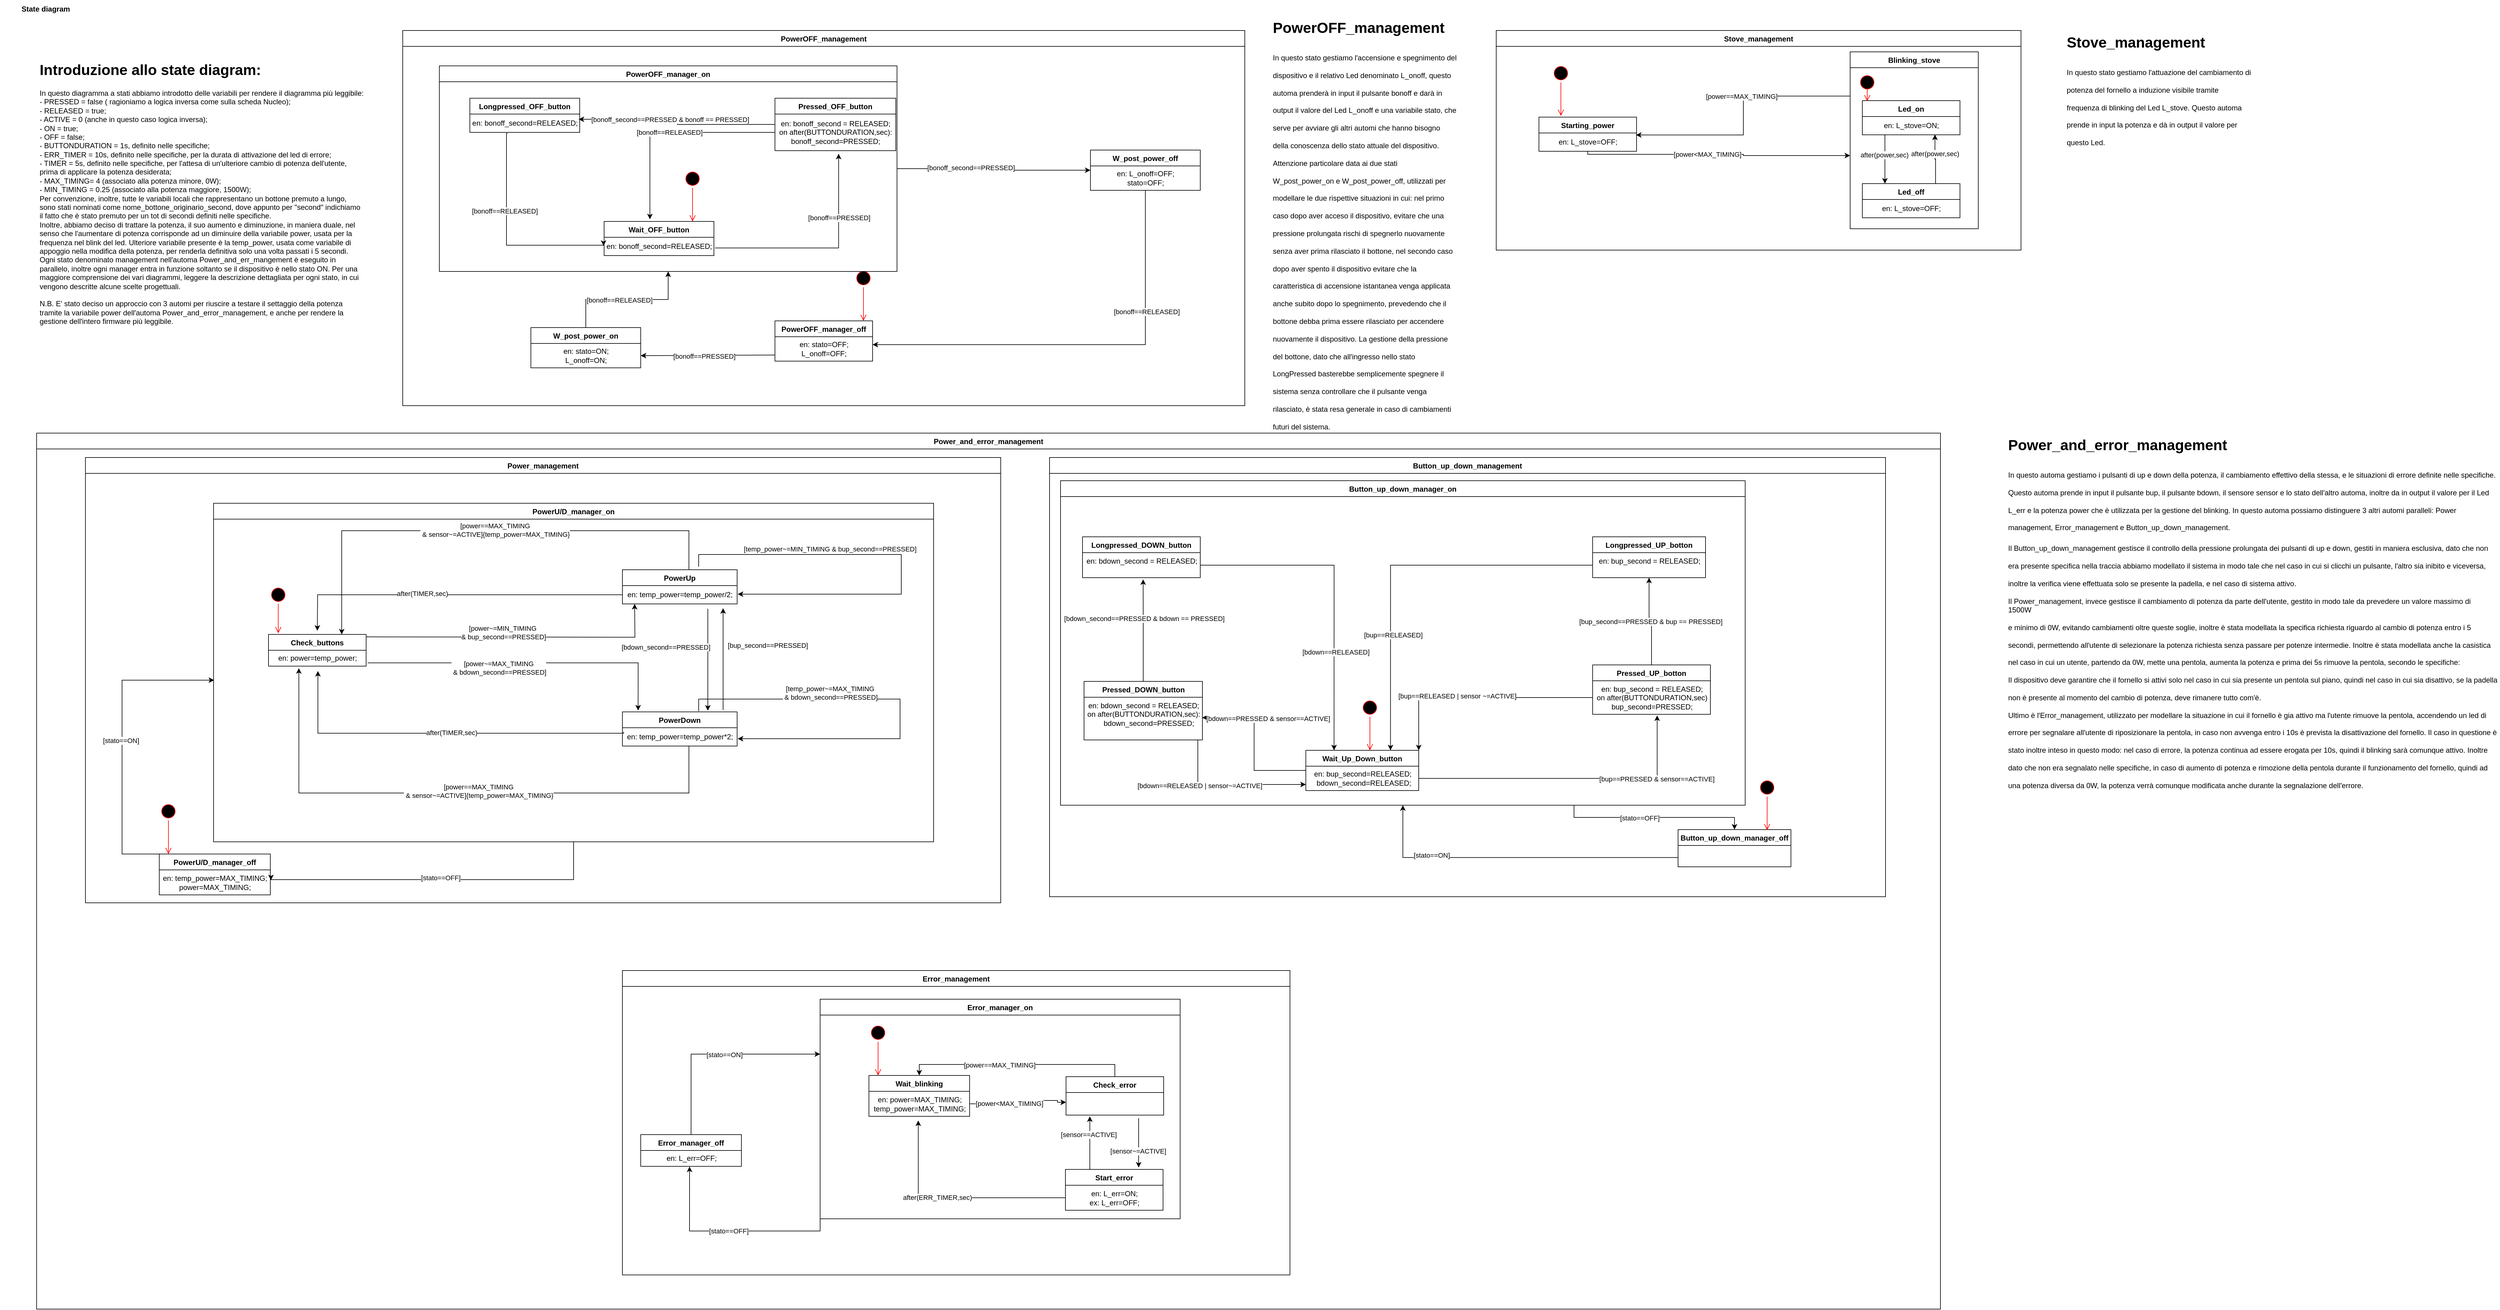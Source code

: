 <mxfile version="21.3.3" type="device">
  <diagram name="Page-1" id="W1oX9fg0dHMX8arU-6XG">
    <mxGraphModel dx="1500" dy="773" grid="0" gridSize="10" guides="1" tooltips="1" connect="1" arrows="1" fold="1" page="0" pageScale="1" pageWidth="1100" pageHeight="1700" math="0" shadow="0">
      <root>
        <mxCell id="0" />
        <mxCell id="1" parent="0" />
        <mxCell id="Agg5cn05_EVX-Ss80rTk-2" value="State diagram" style="text;html=1;strokeColor=none;fillColor=none;align=center;verticalAlign=middle;whiteSpace=wrap;rounded=0;fontStyle=1" parent="1" vertex="1">
          <mxGeometry width="150" height="30" as="geometry" />
        </mxCell>
        <mxCell id="Agg5cn05_EVX-Ss80rTk-71" value="Starting_power" style="swimlane;fontStyle=1;align=center;verticalAlign=top;childLayout=stackLayout;horizontal=1;startSize=26;horizontalStack=0;resizeParent=1;resizeParentMax=0;resizeLast=0;collapsible=1;marginBottom=0;whiteSpace=wrap;html=1;" parent="1" vertex="1">
          <mxGeometry x="2522" y="192" width="160" height="56" as="geometry" />
        </mxCell>
        <mxCell id="Agg5cn05_EVX-Ss80rTk-72" value="en:&amp;nbsp;L_stove=OFF;" style="text;html=1;align=center;verticalAlign=middle;resizable=0;points=[];autosize=1;strokeColor=none;fillColor=none;" parent="Agg5cn05_EVX-Ss80rTk-71" vertex="1">
          <mxGeometry y="26" width="160" height="30" as="geometry" />
        </mxCell>
        <mxCell id="Agg5cn05_EVX-Ss80rTk-73" value="Led_on" style="swimlane;fontStyle=1;align=center;verticalAlign=top;childLayout=stackLayout;horizontal=1;startSize=26;horizontalStack=0;resizeParent=1;resizeParentMax=0;resizeLast=0;collapsible=1;marginBottom=0;whiteSpace=wrap;html=1;" parent="1" vertex="1">
          <mxGeometry x="3052" y="165" width="160" height="56" as="geometry" />
        </mxCell>
        <mxCell id="Agg5cn05_EVX-Ss80rTk-74" value="en: L_stove=ON;" style="text;html=1;align=center;verticalAlign=middle;resizable=0;points=[];autosize=1;strokeColor=none;fillColor=none;" parent="Agg5cn05_EVX-Ss80rTk-73" vertex="1">
          <mxGeometry y="26" width="160" height="30" as="geometry" />
        </mxCell>
        <mxCell id="Agg5cn05_EVX-Ss80rTk-82" style="edgeStyle=orthogonalEdgeStyle;rounded=0;orthogonalLoop=1;jettySize=auto;html=1;exitX=0.75;exitY=0;exitDx=0;exitDy=0;entryX=0.744;entryY=0.984;entryDx=0;entryDy=0;entryPerimeter=0;" parent="1" source="Agg5cn05_EVX-Ss80rTk-75" target="Agg5cn05_EVX-Ss80rTk-74" edge="1">
          <mxGeometry relative="1" as="geometry" />
        </mxCell>
        <mxCell id="Agg5cn05_EVX-Ss80rTk-84" value="after(power,sec)" style="edgeLabel;html=1;align=center;verticalAlign=middle;resizable=0;points=[];" parent="Agg5cn05_EVX-Ss80rTk-82" vertex="1" connectable="0">
          <mxGeometry x="0.222" relative="1" as="geometry">
            <mxPoint as="offset" />
          </mxGeometry>
        </mxCell>
        <mxCell id="Agg5cn05_EVX-Ss80rTk-75" value="Led_off" style="swimlane;fontStyle=1;align=center;verticalAlign=top;childLayout=stackLayout;horizontal=1;startSize=26;horizontalStack=0;resizeParent=1;resizeParentMax=0;resizeLast=0;collapsible=1;marginBottom=0;whiteSpace=wrap;html=1;" parent="1" vertex="1">
          <mxGeometry x="3052" y="301" width="160" height="56" as="geometry" />
        </mxCell>
        <mxCell id="Agg5cn05_EVX-Ss80rTk-76" value="en: L_stove=OFF;" style="text;html=1;align=center;verticalAlign=middle;resizable=0;points=[];autosize=1;strokeColor=none;fillColor=none;" parent="Agg5cn05_EVX-Ss80rTk-75" vertex="1">
          <mxGeometry y="26" width="160" height="30" as="geometry" />
        </mxCell>
        <mxCell id="Agg5cn05_EVX-Ss80rTk-83" style="edgeStyle=orthogonalEdgeStyle;rounded=0;orthogonalLoop=1;jettySize=auto;html=1;entryX=0.5;entryY=0;entryDx=0;entryDy=0;" parent="1" edge="1">
          <mxGeometry relative="1" as="geometry">
            <mxPoint x="3089" y="221" as="sourcePoint" />
            <mxPoint x="3089" y="301" as="targetPoint" />
          </mxGeometry>
        </mxCell>
        <mxCell id="Agg5cn05_EVX-Ss80rTk-87" value="after(power,sec)" style="edgeLabel;html=1;align=center;verticalAlign=middle;resizable=0;points=[];" parent="Agg5cn05_EVX-Ss80rTk-83" vertex="1" connectable="0">
          <mxGeometry x="-0.171" y="-1" relative="1" as="geometry">
            <mxPoint as="offset" />
          </mxGeometry>
        </mxCell>
        <mxCell id="tmIItEhU2nIZuIzM1cLg-89" style="edgeStyle=orthogonalEdgeStyle;rounded=0;orthogonalLoop=1;jettySize=auto;html=1;exitX=0;exitY=0.25;exitDx=0;exitDy=0;entryX=0.994;entryY=0.11;entryDx=0;entryDy=0;entryPerimeter=0;" parent="1" source="Agg5cn05_EVX-Ss80rTk-88" target="Agg5cn05_EVX-Ss80rTk-72" edge="1">
          <mxGeometry relative="1" as="geometry" />
        </mxCell>
        <mxCell id="tmIItEhU2nIZuIzM1cLg-90" value="[power==MAX_TIMING]" style="edgeLabel;html=1;align=center;verticalAlign=middle;resizable=0;points=[];" parent="tmIItEhU2nIZuIzM1cLg-89" vertex="1" connectable="0">
          <mxGeometry x="-0.153" y="-3" relative="1" as="geometry">
            <mxPoint as="offset" />
          </mxGeometry>
        </mxCell>
        <mxCell id="Agg5cn05_EVX-Ss80rTk-88" value="Blinking_stove" style="swimlane;fontStyle=1;align=center;verticalAlign=top;childLayout=stackLayout;horizontal=1;startSize=26;horizontalStack=0;resizeParent=1;resizeParentMax=0;resizeLast=0;collapsible=1;marginBottom=0;whiteSpace=wrap;html=1;" parent="1" vertex="1">
          <mxGeometry x="3032" y="85" width="210" height="290" as="geometry" />
        </mxCell>
        <mxCell id="Agg5cn05_EVX-Ss80rTk-109" value="" style="ellipse;html=1;shape=startState;fillColor=#000000;strokeColor=#ff0000;" parent="1" vertex="1">
          <mxGeometry x="3045" y="120" width="30" height="30" as="geometry" />
        </mxCell>
        <mxCell id="Agg5cn05_EVX-Ss80rTk-110" value="" style="edgeStyle=orthogonalEdgeStyle;html=1;verticalAlign=bottom;endArrow=open;endSize=8;strokeColor=#ff0000;rounded=0;" parent="1" edge="1">
          <mxGeometry relative="1" as="geometry">
            <mxPoint x="3060" y="166" as="targetPoint" />
            <mxPoint x="3060" y="145" as="sourcePoint" />
          </mxGeometry>
        </mxCell>
        <mxCell id="Agg5cn05_EVX-Ss80rTk-113" value="" style="ellipse;html=1;shape=startState;fillColor=#000000;strokeColor=#ff0000;" parent="1" vertex="1">
          <mxGeometry x="2543" y="105" width="30" height="30" as="geometry" />
        </mxCell>
        <mxCell id="Agg5cn05_EVX-Ss80rTk-114" value="" style="edgeStyle=orthogonalEdgeStyle;html=1;verticalAlign=bottom;endArrow=open;endSize=8;strokeColor=#ff0000;rounded=0;" parent="1" source="Agg5cn05_EVX-Ss80rTk-113" edge="1">
          <mxGeometry relative="1" as="geometry">
            <mxPoint x="2558" y="190" as="targetPoint" />
          </mxGeometry>
        </mxCell>
        <mxCell id="Agg5cn05_EVX-Ss80rTk-121" value="Stove_management" style="swimlane;fontStyle=1;align=center;verticalAlign=top;childLayout=stackLayout;horizontal=1;startSize=26;horizontalStack=0;resizeParent=1;resizeParentMax=0;resizeLast=0;collapsible=1;marginBottom=0;whiteSpace=wrap;html=1;" parent="1" vertex="1">
          <mxGeometry x="2452" y="50" width="860" height="360" as="geometry" />
        </mxCell>
        <mxCell id="Agg5cn05_EVX-Ss80rTk-157" style="edgeStyle=orthogonalEdgeStyle;rounded=0;orthogonalLoop=1;jettySize=auto;html=1;exitX=0.5;exitY=0;exitDx=0;exitDy=0;entryX=0.5;entryY=1;entryDx=0;entryDy=0;" parent="1" source="Agg5cn05_EVX-Ss80rTk-127" target="Agg5cn05_EVX-Ss80rTk-156" edge="1">
          <mxGeometry relative="1" as="geometry">
            <mxPoint x="970" y="425" as="targetPoint" />
          </mxGeometry>
        </mxCell>
        <mxCell id="Agg5cn05_EVX-Ss80rTk-160" value="[bonoff==RELEASED]" style="edgeLabel;html=1;align=center;verticalAlign=middle;resizable=0;points=[];" parent="Agg5cn05_EVX-Ss80rTk-157" vertex="1" connectable="0">
          <mxGeometry x="-0.112" y="-1" relative="1" as="geometry">
            <mxPoint as="offset" />
          </mxGeometry>
        </mxCell>
        <mxCell id="Agg5cn05_EVX-Ss80rTk-127" value="W_post_power_on" style="swimlane;fontStyle=1;align=center;verticalAlign=top;childLayout=stackLayout;horizontal=1;startSize=26;horizontalStack=0;resizeParent=1;resizeParentMax=0;resizeLast=0;collapsible=1;marginBottom=0;whiteSpace=wrap;html=1;" parent="1" vertex="1">
          <mxGeometry x="870" y="537" width="180" height="66" as="geometry" />
        </mxCell>
        <mxCell id="Agg5cn05_EVX-Ss80rTk-128" value="en: stato=ON;&lt;br&gt;L_onoff=ON;" style="text;html=1;align=center;verticalAlign=middle;resizable=0;points=[];autosize=1;strokeColor=none;fillColor=none;" parent="Agg5cn05_EVX-Ss80rTk-127" vertex="1">
          <mxGeometry y="26" width="180" height="40" as="geometry" />
        </mxCell>
        <mxCell id="Agg5cn05_EVX-Ss80rTk-149" style="edgeStyle=orthogonalEdgeStyle;rounded=0;orthogonalLoop=1;jettySize=auto;html=1;entryX=0.99;entryY=0.284;entryDx=0;entryDy=0;entryPerimeter=0;" parent="1" source="Agg5cn05_EVX-Ss80rTk-131" target="Agg5cn05_EVX-Ss80rTk-134" edge="1">
          <mxGeometry relative="1" as="geometry" />
        </mxCell>
        <mxCell id="Agg5cn05_EVX-Ss80rTk-152" value="[bonoff_second==PRESSED &amp;amp; bonoff == PRESSED]" style="edgeLabel;html=1;align=center;verticalAlign=middle;resizable=0;points=[];" parent="Agg5cn05_EVX-Ss80rTk-149" vertex="1" connectable="0">
          <mxGeometry x="0.607" relative="1" as="geometry">
            <mxPoint x="85" as="offset" />
          </mxGeometry>
        </mxCell>
        <mxCell id="Agg5cn05_EVX-Ss80rTk-131" value="Pressed_OFF_button" style="swimlane;fontStyle=1;align=center;verticalAlign=top;childLayout=stackLayout;horizontal=1;startSize=26;horizontalStack=0;resizeParent=1;resizeParentMax=0;resizeLast=0;collapsible=1;marginBottom=0;whiteSpace=wrap;html=1;" parent="1" vertex="1">
          <mxGeometry x="1270" y="161" width="198" height="86" as="geometry" />
        </mxCell>
        <mxCell id="Agg5cn05_EVX-Ss80rTk-132" value="en: bonoff_second = RELEASED;&lt;br&gt;on after(BUTTONDURATION,sec):&lt;br&gt;bonoff_second=PRESSED;" style="text;html=1;align=center;verticalAlign=middle;resizable=0;points=[];autosize=1;strokeColor=none;fillColor=none;" parent="Agg5cn05_EVX-Ss80rTk-131" vertex="1">
          <mxGeometry y="26" width="198" height="60" as="geometry" />
        </mxCell>
        <mxCell id="Agg5cn05_EVX-Ss80rTk-133" value="Longpressed_OFF_button" style="swimlane;fontStyle=1;align=center;verticalAlign=top;childLayout=stackLayout;horizontal=1;startSize=26;horizontalStack=0;resizeParent=1;resizeParentMax=0;resizeLast=0;collapsible=1;marginBottom=0;whiteSpace=wrap;html=1;" parent="1" vertex="1">
          <mxGeometry x="770" y="161" width="180" height="56" as="geometry" />
        </mxCell>
        <mxCell id="Agg5cn05_EVX-Ss80rTk-134" value="en: bonoff_second=RELEASED;" style="text;html=1;align=center;verticalAlign=middle;resizable=0;points=[];autosize=1;strokeColor=none;fillColor=none;" parent="Agg5cn05_EVX-Ss80rTk-133" vertex="1">
          <mxGeometry y="26" width="180" height="30" as="geometry" />
        </mxCell>
        <mxCell id="Agg5cn05_EVX-Ss80rTk-140" value="PowerOFF_manager_off" style="swimlane;fontStyle=1;align=center;verticalAlign=top;childLayout=stackLayout;horizontal=1;startSize=26;horizontalStack=0;resizeParent=1;resizeParentMax=0;resizeLast=0;collapsible=1;marginBottom=0;whiteSpace=wrap;html=1;" parent="1" vertex="1">
          <mxGeometry x="1270" y="526" width="160" height="66" as="geometry" />
        </mxCell>
        <mxCell id="tmIItEhU2nIZuIzM1cLg-48" value="en: stato=OFF;&lt;br&gt;L_onoff=OFF;" style="text;html=1;align=center;verticalAlign=middle;resizable=0;points=[];autosize=1;strokeColor=none;fillColor=none;" parent="Agg5cn05_EVX-Ss80rTk-140" vertex="1">
          <mxGeometry y="26" width="160" height="40" as="geometry" />
        </mxCell>
        <mxCell id="Agg5cn05_EVX-Ss80rTk-142" style="edgeStyle=orthogonalEdgeStyle;rounded=0;orthogonalLoop=1;jettySize=auto;html=1;" parent="1" target="Agg5cn05_EVX-Ss80rTk-128" edge="1">
          <mxGeometry relative="1" as="geometry">
            <mxPoint x="1270" y="582" as="sourcePoint" />
          </mxGeometry>
        </mxCell>
        <mxCell id="tmIItEhU2nIZuIzM1cLg-61" value="[bonoff==PRESSED]" style="edgeLabel;html=1;align=center;verticalAlign=middle;resizable=0;points=[];" parent="Agg5cn05_EVX-Ss80rTk-142" vertex="1" connectable="0">
          <mxGeometry x="0.425" y="1" relative="1" as="geometry">
            <mxPoint x="40" as="offset" />
          </mxGeometry>
        </mxCell>
        <mxCell id="Agg5cn05_EVX-Ss80rTk-143" value="" style="ellipse;html=1;shape=startState;fillColor=#000000;strokeColor=#ff0000;" parent="1" vertex="1">
          <mxGeometry x="1400" y="441" width="30" height="30" as="geometry" />
        </mxCell>
        <mxCell id="Agg5cn05_EVX-Ss80rTk-144" value="" style="edgeStyle=orthogonalEdgeStyle;html=1;verticalAlign=bottom;endArrow=open;endSize=8;strokeColor=#ff0000;rounded=0;" parent="1" source="Agg5cn05_EVX-Ss80rTk-143" edge="1">
          <mxGeometry relative="1" as="geometry">
            <mxPoint x="1415" y="526" as="targetPoint" />
          </mxGeometry>
        </mxCell>
        <mxCell id="Agg5cn05_EVX-Ss80rTk-147" style="edgeStyle=orthogonalEdgeStyle;rounded=0;orthogonalLoop=1;jettySize=auto;html=1;entryX=0.527;entryY=1.084;entryDx=0;entryDy=0;entryPerimeter=0;exitX=1.011;exitY=0.583;exitDx=0;exitDy=0;exitPerimeter=0;" parent="1" source="tmIItEhU2nIZuIzM1cLg-47" target="Agg5cn05_EVX-Ss80rTk-132" edge="1">
          <mxGeometry relative="1" as="geometry">
            <mxPoint x="1160" y="411" as="sourcePoint" />
          </mxGeometry>
        </mxCell>
        <mxCell id="Agg5cn05_EVX-Ss80rTk-151" value="[bonoff==PRESSED]" style="edgeLabel;html=1;align=center;verticalAlign=middle;resizable=0;points=[];" parent="Agg5cn05_EVX-Ss80rTk-147" vertex="1" connectable="0">
          <mxGeometry x="0.413" relative="1" as="geometry">
            <mxPoint as="offset" />
          </mxGeometry>
        </mxCell>
        <mxCell id="Agg5cn05_EVX-Ss80rTk-148" value="[bonoff==RELEASED]" style="edgeStyle=orthogonalEdgeStyle;rounded=0;orthogonalLoop=1;jettySize=auto;html=1;entryX=0.417;entryY=-0.062;entryDx=0;entryDy=0;entryPerimeter=0;" parent="1" source="Agg5cn05_EVX-Ss80rTk-132" target="tmIItEhU2nIZuIzM1cLg-46" edge="1">
          <mxGeometry relative="1" as="geometry">
            <mxPoint x="1070.72" y="357.236" as="targetPoint" />
          </mxGeometry>
        </mxCell>
        <mxCell id="Agg5cn05_EVX-Ss80rTk-150" style="edgeStyle=orthogonalEdgeStyle;rounded=0;orthogonalLoop=1;jettySize=auto;html=1;exitX=0.354;exitY=1.053;exitDx=0;exitDy=0;exitPerimeter=0;entryX=-0.005;entryY=0.467;entryDx=0;entryDy=0;entryPerimeter=0;" parent="1" target="tmIItEhU2nIZuIzM1cLg-47" edge="1">
          <mxGeometry relative="1" as="geometry">
            <mxPoint x="831.72" y="218.59" as="sourcePoint" />
            <mxPoint x="982.96" y="401.5" as="targetPoint" />
            <Array as="points">
              <mxPoint x="830" y="219" />
              <mxPoint x="830" y="402" />
              <mxPoint x="989" y="402" />
            </Array>
          </mxGeometry>
        </mxCell>
        <mxCell id="Agg5cn05_EVX-Ss80rTk-153" value="[bonoff==RELEASED]" style="edgeLabel;html=1;align=center;verticalAlign=middle;resizable=0;points=[];" parent="Agg5cn05_EVX-Ss80rTk-150" vertex="1" connectable="0">
          <mxGeometry x="-0.254" y="-3" relative="1" as="geometry">
            <mxPoint as="offset" />
          </mxGeometry>
        </mxCell>
        <mxCell id="Agg5cn05_EVX-Ss80rTk-154" value="" style="ellipse;html=1;shape=startState;fillColor=#000000;strokeColor=#ff0000;" parent="1" vertex="1">
          <mxGeometry x="1120" y="278" width="30" height="30" as="geometry" />
        </mxCell>
        <mxCell id="Agg5cn05_EVX-Ss80rTk-155" value="" style="edgeStyle=orthogonalEdgeStyle;html=1;verticalAlign=bottom;endArrow=open;endSize=8;strokeColor=#ff0000;rounded=0;" parent="1" source="Agg5cn05_EVX-Ss80rTk-154" edge="1">
          <mxGeometry relative="1" as="geometry">
            <mxPoint x="1135" y="363" as="targetPoint" />
          </mxGeometry>
        </mxCell>
        <mxCell id="tmIItEhU2nIZuIzM1cLg-3" style="edgeStyle=orthogonalEdgeStyle;rounded=0;orthogonalLoop=1;jettySize=auto;html=1;exitX=1;exitY=0.5;exitDx=0;exitDy=0;entryX=0;entryY=0.5;entryDx=0;entryDy=0;" parent="1" source="Agg5cn05_EVX-Ss80rTk-156" target="tmIItEhU2nIZuIzM1cLg-1" edge="1">
          <mxGeometry relative="1" as="geometry" />
        </mxCell>
        <mxCell id="tmIItEhU2nIZuIzM1cLg-6" value="[bonoff_second==PRESSED]" style="edgeLabel;html=1;align=center;verticalAlign=middle;resizable=0;points=[];" parent="tmIItEhU2nIZuIzM1cLg-3" vertex="1" connectable="0">
          <mxGeometry x="-0.393" y="2" relative="1" as="geometry">
            <mxPoint x="24" as="offset" />
          </mxGeometry>
        </mxCell>
        <mxCell id="Agg5cn05_EVX-Ss80rTk-156" value="PowerOFF_manager_on" style="swimlane;fontStyle=1;align=center;verticalAlign=top;childLayout=stackLayout;horizontal=1;startSize=26;horizontalStack=0;resizeParent=1;resizeParentMax=0;resizeLast=0;collapsible=1;marginBottom=0;whiteSpace=wrap;html=1;" parent="1" vertex="1">
          <mxGeometry x="720" y="108" width="750" height="337" as="geometry" />
        </mxCell>
        <mxCell id="Agg5cn05_EVX-Ss80rTk-196" style="edgeStyle=orthogonalEdgeStyle;rounded=0;orthogonalLoop=1;jettySize=auto;html=1;exitX=0.75;exitY=1;exitDx=0;exitDy=0;" parent="1" source="Agg5cn05_EVX-Ss80rTk-162" target="Agg5cn05_EVX-Ss80rTk-163" edge="1">
          <mxGeometry relative="1" as="geometry" />
        </mxCell>
        <mxCell id="Agg5cn05_EVX-Ss80rTk-206" value="[stato==OFF]" style="edgeLabel;html=1;align=center;verticalAlign=middle;resizable=0;points=[];" parent="Agg5cn05_EVX-Ss80rTk-196" vertex="1" connectable="0">
          <mxGeometry x="-0.159" y="-1" relative="1" as="geometry">
            <mxPoint as="offset" />
          </mxGeometry>
        </mxCell>
        <mxCell id="Agg5cn05_EVX-Ss80rTk-162" value="Button_up_down_manager_on" style="swimlane;fontStyle=1;align=center;verticalAlign=top;childLayout=stackLayout;horizontal=1;startSize=26;horizontalStack=0;resizeParent=1;resizeParentMax=0;resizeLast=0;collapsible=1;marginBottom=0;whiteSpace=wrap;html=1;" parent="1" vertex="1">
          <mxGeometry x="1738" y="788" width="1122" height="532" as="geometry" />
        </mxCell>
        <mxCell id="Agg5cn05_EVX-Ss80rTk-198" style="edgeStyle=orthogonalEdgeStyle;rounded=0;orthogonalLoop=1;jettySize=auto;html=1;exitX=0;exitY=0.75;exitDx=0;exitDy=0;entryX=0.5;entryY=1;entryDx=0;entryDy=0;" parent="1" source="Agg5cn05_EVX-Ss80rTk-163" target="Agg5cn05_EVX-Ss80rTk-162" edge="1">
          <mxGeometry relative="1" as="geometry" />
        </mxCell>
        <mxCell id="Agg5cn05_EVX-Ss80rTk-205" value="[stato==ON]" style="edgeLabel;html=1;align=center;verticalAlign=middle;resizable=0;points=[];" parent="Agg5cn05_EVX-Ss80rTk-198" vertex="1" connectable="0">
          <mxGeometry x="0.505" y="-4" relative="1" as="geometry">
            <mxPoint as="offset" />
          </mxGeometry>
        </mxCell>
        <mxCell id="Agg5cn05_EVX-Ss80rTk-163" value="Button_up_down_manager_off" style="swimlane;fontStyle=1;align=center;verticalAlign=top;childLayout=stackLayout;horizontal=1;startSize=26;horizontalStack=0;resizeParent=1;resizeParentMax=0;resizeLast=0;collapsible=1;marginBottom=0;whiteSpace=wrap;html=1;" parent="1" vertex="1">
          <mxGeometry x="2750" y="1360" width="185" height="61" as="geometry" />
        </mxCell>
        <mxCell id="Agg5cn05_EVX-Ss80rTk-182" style="edgeStyle=orthogonalEdgeStyle;rounded=0;orthogonalLoop=1;jettySize=auto;html=1;entryX=0.998;entryY=0.478;entryDx=0;entryDy=0;entryPerimeter=0;" parent="1" source="Agg5cn05_EVX-Ss80rTk-165" target="Agg5cn05_EVX-Ss80rTk-168" edge="1">
          <mxGeometry relative="1" as="geometry" />
        </mxCell>
        <mxCell id="Agg5cn05_EVX-Ss80rTk-188" value="[bdown==PRESSED &amp;amp; sensor==ACTIVE]" style="edgeLabel;html=1;align=center;verticalAlign=middle;resizable=0;points=[];" parent="Agg5cn05_EVX-Ss80rTk-182" vertex="1" connectable="0">
          <mxGeometry x="0.506" y="1" relative="1" as="geometry">
            <mxPoint x="44" as="offset" />
          </mxGeometry>
        </mxCell>
        <mxCell id="Agg5cn05_EVX-Ss80rTk-165" value="Wait_Up_Down_button" style="swimlane;fontStyle=1;align=center;verticalAlign=top;childLayout=stackLayout;horizontal=1;startSize=26;horizontalStack=0;resizeParent=1;resizeParentMax=0;resizeLast=0;collapsible=1;marginBottom=0;whiteSpace=wrap;html=1;" parent="1" vertex="1">
          <mxGeometry x="2140" y="1230" width="185" height="66" as="geometry" />
        </mxCell>
        <mxCell id="Agg5cn05_EVX-Ss80rTk-166" value="&lt;div&gt;en: bup_second=RELEASED;&lt;/div&gt;&lt;div&gt;&amp;nbsp;bdown_second=RELEASED;&lt;/div&gt;" style="text;html=1;align=center;verticalAlign=middle;resizable=0;points=[];autosize=1;strokeColor=none;fillColor=none;" parent="Agg5cn05_EVX-Ss80rTk-165" vertex="1">
          <mxGeometry y="26" width="185" height="40" as="geometry" />
        </mxCell>
        <mxCell id="Agg5cn05_EVX-Ss80rTk-180" style="edgeStyle=orthogonalEdgeStyle;rounded=0;orthogonalLoop=1;jettySize=auto;html=1;exitX=0.5;exitY=0;exitDx=0;exitDy=0;entryX=0.515;entryY=1.067;entryDx=0;entryDy=0;entryPerimeter=0;" parent="1" source="Agg5cn05_EVX-Ss80rTk-167" target="Agg5cn05_EVX-Ss80rTk-172" edge="1">
          <mxGeometry relative="1" as="geometry" />
        </mxCell>
        <mxCell id="Agg5cn05_EVX-Ss80rTk-190" value="[bdown_second==PRESSED &amp;amp; bdown == PRESSED]" style="edgeLabel;html=1;align=center;verticalAlign=middle;resizable=0;points=[];" parent="Agg5cn05_EVX-Ss80rTk-180" vertex="1" connectable="0">
          <mxGeometry x="0.23" y="-1" relative="1" as="geometry">
            <mxPoint as="offset" />
          </mxGeometry>
        </mxCell>
        <mxCell id="Agg5cn05_EVX-Ss80rTk-167" value="Pressed_DOWN_button" style="swimlane;fontStyle=1;align=center;verticalAlign=top;childLayout=stackLayout;horizontal=1;startSize=26;horizontalStack=0;resizeParent=1;resizeParentMax=0;resizeLast=0;collapsible=1;marginBottom=0;whiteSpace=wrap;html=1;" parent="1" vertex="1">
          <mxGeometry x="1776.5" y="1117" width="194" height="96" as="geometry" />
        </mxCell>
        <mxCell id="Agg5cn05_EVX-Ss80rTk-168" value="&lt;div&gt;en: bdown_second = RELEASED;&lt;/div&gt;&lt;div&gt;on after(BUTTONDURATION,sec):&lt;/div&gt;&lt;div&gt;&amp;nbsp; &amp;nbsp; &amp;nbsp;bdown_second=PRESSED;&lt;/div&gt;&lt;div&gt;&lt;br&gt;&lt;/div&gt;" style="text;html=1;align=center;verticalAlign=middle;resizable=0;points=[];autosize=1;strokeColor=none;fillColor=none;" parent="Agg5cn05_EVX-Ss80rTk-167" vertex="1">
          <mxGeometry y="26" width="194" height="70" as="geometry" />
        </mxCell>
        <mxCell id="Agg5cn05_EVX-Ss80rTk-177" value="[bup_second==PRESSED &amp;amp; bup == PRESSED]" style="edgeStyle=orthogonalEdgeStyle;rounded=0;orthogonalLoop=1;jettySize=auto;html=1;exitX=0.5;exitY=0;exitDx=0;exitDy=0;" parent="1" source="Agg5cn05_EVX-Ss80rTk-169" target="Agg5cn05_EVX-Ss80rTk-174" edge="1">
          <mxGeometry relative="1" as="geometry" />
        </mxCell>
        <mxCell id="Agg5cn05_EVX-Ss80rTk-169" value="Pressed_UP_botton" style="swimlane;fontStyle=1;align=center;verticalAlign=top;childLayout=stackLayout;horizontal=1;startSize=26;horizontalStack=0;resizeParent=1;resizeParentMax=0;resizeLast=0;collapsible=1;marginBottom=0;whiteSpace=wrap;html=1;" parent="1" vertex="1">
          <mxGeometry x="2610" y="1090" width="193" height="81" as="geometry" />
        </mxCell>
        <mxCell id="Agg5cn05_EVX-Ss80rTk-170" value="en: bup_second = RELEASED;&lt;br&gt;on after(BUTTONDURATION,sec)&lt;br&gt;bup_second=PRESSED;" style="text;html=1;align=center;verticalAlign=middle;resizable=0;points=[];autosize=1;strokeColor=none;fillColor=none;" parent="Agg5cn05_EVX-Ss80rTk-169" vertex="1">
          <mxGeometry y="26" width="193" height="55" as="geometry" />
        </mxCell>
        <mxCell id="Agg5cn05_EVX-Ss80rTk-171" value="Longpressed_DOWN_button" style="swimlane;fontStyle=1;align=center;verticalAlign=top;childLayout=stackLayout;horizontal=1;startSize=26;horizontalStack=0;resizeParent=1;resizeParentMax=0;resizeLast=0;collapsible=1;marginBottom=0;whiteSpace=wrap;html=1;" parent="1" vertex="1">
          <mxGeometry x="1774" y="880" width="193" height="67" as="geometry" />
        </mxCell>
        <mxCell id="Agg5cn05_EVX-Ss80rTk-172" value="&lt;div&gt;en: bdown_second = RELEASED;&lt;/div&gt;&lt;div&gt;&lt;br&gt;&lt;/div&gt;" style="text;html=1;align=center;verticalAlign=middle;resizable=0;points=[];autosize=1;strokeColor=none;fillColor=none;" parent="Agg5cn05_EVX-Ss80rTk-171" vertex="1">
          <mxGeometry y="26" width="193" height="41" as="geometry" />
        </mxCell>
        <mxCell id="Agg5cn05_EVX-Ss80rTk-173" value="Longpressed_UP_botton" style="swimlane;fontStyle=1;align=center;verticalAlign=top;childLayout=stackLayout;horizontal=1;startSize=26;horizontalStack=0;resizeParent=1;resizeParentMax=0;resizeLast=0;collapsible=1;marginBottom=0;whiteSpace=wrap;html=1;" parent="1" vertex="1">
          <mxGeometry x="2610" y="880" width="185" height="67" as="geometry" />
        </mxCell>
        <mxCell id="Agg5cn05_EVX-Ss80rTk-174" value="&lt;div&gt;en: bup_second = RELEASED;&lt;/div&gt;&lt;div&gt;&lt;br&gt;&lt;/div&gt;" style="text;html=1;align=center;verticalAlign=middle;resizable=0;points=[];autosize=1;strokeColor=none;fillColor=none;" parent="Agg5cn05_EVX-Ss80rTk-173" vertex="1">
          <mxGeometry y="26" width="185" height="41" as="geometry" />
        </mxCell>
        <mxCell id="Agg5cn05_EVX-Ss80rTk-175" style="edgeStyle=orthogonalEdgeStyle;rounded=0;orthogonalLoop=1;jettySize=auto;html=1;entryX=0.548;entryY=1.033;entryDx=0;entryDy=0;entryPerimeter=0;" parent="1" source="Agg5cn05_EVX-Ss80rTk-166" target="Agg5cn05_EVX-Ss80rTk-170" edge="1">
          <mxGeometry relative="1" as="geometry" />
        </mxCell>
        <mxCell id="Agg5cn05_EVX-Ss80rTk-187" value="[bup==PRESSED &amp;amp; sensor==ACTIVE]" style="edgeLabel;html=1;align=center;verticalAlign=middle;resizable=0;points=[];" parent="Agg5cn05_EVX-Ss80rTk-175" vertex="1" connectable="0">
          <mxGeometry x="0.578" y="-1" relative="1" as="geometry">
            <mxPoint as="offset" />
          </mxGeometry>
        </mxCell>
        <mxCell id="Agg5cn05_EVX-Ss80rTk-178" style="edgeStyle=orthogonalEdgeStyle;rounded=0;orthogonalLoop=1;jettySize=auto;html=1;entryX=0.75;entryY=0;entryDx=0;entryDy=0;" parent="1" source="Agg5cn05_EVX-Ss80rTk-174" target="Agg5cn05_EVX-Ss80rTk-165" edge="1">
          <mxGeometry relative="1" as="geometry" />
        </mxCell>
        <mxCell id="Agg5cn05_EVX-Ss80rTk-192" value="[bup==RELEASED]" style="edgeLabel;html=1;align=center;verticalAlign=middle;resizable=0;points=[];" parent="Agg5cn05_EVX-Ss80rTk-178" vertex="1" connectable="0">
          <mxGeometry x="0.403" y="4" relative="1" as="geometry">
            <mxPoint as="offset" />
          </mxGeometry>
        </mxCell>
        <mxCell id="Agg5cn05_EVX-Ss80rTk-179" style="edgeStyle=orthogonalEdgeStyle;rounded=0;orthogonalLoop=1;jettySize=auto;html=1;entryX=0.25;entryY=0;entryDx=0;entryDy=0;" parent="1" source="Agg5cn05_EVX-Ss80rTk-172" target="Agg5cn05_EVX-Ss80rTk-165" edge="1">
          <mxGeometry relative="1" as="geometry" />
        </mxCell>
        <mxCell id="Agg5cn05_EVX-Ss80rTk-193" value="[bdown==RELEASED]" style="edgeLabel;html=1;align=center;verticalAlign=middle;resizable=0;points=[];" parent="Agg5cn05_EVX-Ss80rTk-179" vertex="1" connectable="0">
          <mxGeometry x="0.383" y="2" relative="1" as="geometry">
            <mxPoint as="offset" />
          </mxGeometry>
        </mxCell>
        <mxCell id="Agg5cn05_EVX-Ss80rTk-181" style="edgeStyle=orthogonalEdgeStyle;rounded=0;orthogonalLoop=1;jettySize=auto;html=1;" parent="1" source="Agg5cn05_EVX-Ss80rTk-168" target="Agg5cn05_EVX-Ss80rTk-166" edge="1">
          <mxGeometry relative="1" as="geometry">
            <Array as="points">
              <mxPoint x="1963" y="1286" />
            </Array>
          </mxGeometry>
        </mxCell>
        <mxCell id="Agg5cn05_EVX-Ss80rTk-189" value="[bdown==RELEASED | sensor~=ACTIVE]" style="edgeLabel;html=1;align=center;verticalAlign=middle;resizable=0;points=[];" parent="Agg5cn05_EVX-Ss80rTk-181" vertex="1" connectable="0">
          <mxGeometry x="-0.391" y="-2" relative="1" as="geometry">
            <mxPoint as="offset" />
          </mxGeometry>
        </mxCell>
        <mxCell id="Agg5cn05_EVX-Ss80rTk-185" style="edgeStyle=orthogonalEdgeStyle;rounded=0;orthogonalLoop=1;jettySize=auto;html=1;entryX=1;entryY=0;entryDx=0;entryDy=0;" parent="1" source="Agg5cn05_EVX-Ss80rTk-170" target="Agg5cn05_EVX-Ss80rTk-165" edge="1">
          <mxGeometry relative="1" as="geometry" />
        </mxCell>
        <mxCell id="Agg5cn05_EVX-Ss80rTk-186" value="[bup==RELEASED | sensor ~=ACTIVE]" style="edgeLabel;html=1;align=center;verticalAlign=middle;resizable=0;points=[];" parent="Agg5cn05_EVX-Ss80rTk-185" vertex="1" connectable="0">
          <mxGeometry x="0.199" y="-3" relative="1" as="geometry">
            <mxPoint as="offset" />
          </mxGeometry>
        </mxCell>
        <mxCell id="Agg5cn05_EVX-Ss80rTk-194" value="PowerOFF_management" style="swimlane;fontStyle=1;align=center;verticalAlign=top;childLayout=stackLayout;horizontal=1;startSize=26;horizontalStack=0;resizeParent=1;resizeParentMax=0;resizeLast=0;collapsible=1;marginBottom=0;whiteSpace=wrap;html=1;" parent="1" vertex="1">
          <mxGeometry x="660" y="50" width="1380" height="615" as="geometry" />
        </mxCell>
        <mxCell id="Agg5cn05_EVX-Ss80rTk-195" value="Button_up_down_management" style="swimlane;fontStyle=1;align=center;verticalAlign=top;childLayout=stackLayout;horizontal=1;startSize=26;horizontalStack=0;resizeParent=1;resizeParentMax=0;resizeLast=0;collapsible=1;marginBottom=0;whiteSpace=wrap;html=1;" parent="1" vertex="1">
          <mxGeometry x="1720" y="750" width="1370" height="720" as="geometry" />
        </mxCell>
        <mxCell id="Agg5cn05_EVX-Ss80rTk-201" value="" style="ellipse;html=1;shape=startState;fillColor=#000000;strokeColor=#ff0000;" parent="1" vertex="1">
          <mxGeometry x="2230" y="1145" width="30" height="30" as="geometry" />
        </mxCell>
        <mxCell id="Agg5cn05_EVX-Ss80rTk-202" value="" style="edgeStyle=orthogonalEdgeStyle;html=1;verticalAlign=bottom;endArrow=open;endSize=8;strokeColor=#ff0000;rounded=0;" parent="1" source="Agg5cn05_EVX-Ss80rTk-201" edge="1">
          <mxGeometry relative="1" as="geometry">
            <mxPoint x="2245" y="1230" as="targetPoint" />
          </mxGeometry>
        </mxCell>
        <mxCell id="Agg5cn05_EVX-Ss80rTk-203" value="" style="ellipse;html=1;shape=startState;fillColor=#000000;strokeColor=#ff0000;" parent="1" vertex="1">
          <mxGeometry x="2881" y="1276" width="30" height="30" as="geometry" />
        </mxCell>
        <mxCell id="Agg5cn05_EVX-Ss80rTk-204" value="" style="edgeStyle=orthogonalEdgeStyle;html=1;verticalAlign=bottom;endArrow=open;endSize=8;strokeColor=#ff0000;rounded=0;" parent="1" source="Agg5cn05_EVX-Ss80rTk-203" edge="1">
          <mxGeometry relative="1" as="geometry">
            <mxPoint x="2896" y="1361" as="targetPoint" />
          </mxGeometry>
        </mxCell>
        <mxCell id="Agg5cn05_EVX-Ss80rTk-207" value="&lt;h1&gt;Introduzione allo state diagram:&lt;/h1&gt;&lt;div&gt;In questo diagramma a stati abbiamo introdotto delle variabili per rendere il diagramma più leggibile:&lt;/div&gt;&lt;div&gt;- PRESSED = false ( ragioniamo a logica inversa come sulla scheda Nucleo);&lt;/div&gt;&lt;div&gt;- RELEASED = true;&amp;nbsp;&lt;/div&gt;&lt;div&gt;- ACTIVE = 0 (anche in questo caso logica inversa);&lt;/div&gt;&lt;div&gt;- ON = true;&lt;/div&gt;&lt;div&gt;- OFF = false;&lt;/div&gt;&lt;div&gt;- BUTTONDURATION = 1s, definito nelle specifiche;&lt;/div&gt;&lt;div&gt;- ERR_TIMER = 10s, definito nelle specifiche, per la durata di attivazione del led di errore;&lt;/div&gt;&lt;div&gt;- TIMER = 5s, definito nelle specifiche, per l&#39;attesa di un&#39;ulteriore cambio di potenza dell&#39;utente, prima di applicare la potenza desiderata;&lt;/div&gt;&lt;div&gt;- MAX_TIMING= 4 (associato alla potenza minore, 0W);&lt;/div&gt;&lt;div&gt;- MIN_TIMING = 0.25 (associato alla potenza maggiore, 1500W);&lt;/div&gt;&lt;div&gt;Per convenzione, inoltre, tutte le variabili locali che rappresentano un bottone premuto a lungo, sono stati nominati come nome_bottone_originario_second, dove appunto per &quot;second&quot; indichiamo il fatto che è stato premuto per un tot di secondi definiti nelle specifiche.&amp;nbsp;&lt;/div&gt;&lt;div&gt;Inoltre, abbiamo deciso di trattare la potenza, il suo aumento e diminuzione, in maniera duale, nel senso che l&#39;aumentare di potenza corrisponde ad un diminuire della variabile power, usata per la frequenza nel blink del led.&amp;nbsp;&lt;span style=&quot;background-color: initial;&quot;&gt;Ulteriore variabile presente è la temp_power, usata come variabile di appoggio nella modifica della potenza, per renderla definitiva solo una volta passati i 5 secondi. Ogni stato denominato management nell&#39;automa Power_and_err_mangement è eseguito in parallelo, inoltre ogni manager entra in funzione soltanto se il dispositivo è nello stato ON. Per una maggiore comprensione dei vari diagrammi, leggere la descrizione dettagliata per ogni stato, in cui vengono descritte alcune scelte progettuali.&amp;nbsp;&lt;/span&gt;&lt;/div&gt;&lt;div&gt;&lt;span style=&quot;background-color: initial;&quot;&gt;&lt;br&gt;&lt;/span&gt;&lt;/div&gt;&lt;div&gt;&lt;span style=&quot;background-color: initial;&quot;&gt;N.B. E&#39; stato deciso un approccio con 3 automi per riuscire a testare il settaggio della potenza tramite la variabile power dell&#39;automa Power_and_error_management, e anche per rendere la gestione dell&#39;intero firmware più leggibile.&lt;/span&gt;&lt;/div&gt;&lt;p&gt;&lt;br&gt;&lt;/p&gt;" style="text;html=1;strokeColor=none;fillColor=none;spacing=5;spacingTop=-20;whiteSpace=wrap;overflow=hidden;rounded=0;" parent="1" vertex="1">
          <mxGeometry x="60" y="95.25" width="540" height="444.75" as="geometry" />
        </mxCell>
        <mxCell id="tmIItEhU2nIZuIzM1cLg-1" value="W_post_power_off" style="swimlane;fontStyle=1;align=center;verticalAlign=top;childLayout=stackLayout;horizontal=1;startSize=26;horizontalStack=0;resizeParent=1;resizeParentMax=0;resizeLast=0;collapsible=1;marginBottom=0;whiteSpace=wrap;html=1;" parent="1" vertex="1">
          <mxGeometry x="1787" y="246" width="180" height="66" as="geometry" />
        </mxCell>
        <mxCell id="tmIItEhU2nIZuIzM1cLg-2" value="en: L_onoff=OFF;&lt;br&gt;stato=OFF;" style="text;html=1;align=center;verticalAlign=middle;resizable=0;points=[];autosize=1;strokeColor=none;fillColor=none;" parent="tmIItEhU2nIZuIzM1cLg-1" vertex="1">
          <mxGeometry y="26" width="180" height="40" as="geometry" />
        </mxCell>
        <mxCell id="tmIItEhU2nIZuIzM1cLg-5" style="edgeStyle=orthogonalEdgeStyle;rounded=0;orthogonalLoop=1;jettySize=auto;html=1;" parent="1" source="tmIItEhU2nIZuIzM1cLg-2" edge="1">
          <mxGeometry relative="1" as="geometry">
            <mxPoint x="1430" y="565" as="targetPoint" />
            <Array as="points">
              <mxPoint x="1877" y="565" />
            </Array>
          </mxGeometry>
        </mxCell>
        <mxCell id="tmIItEhU2nIZuIzM1cLg-7" value="[bonoff==RELEASED]" style="edgeLabel;html=1;align=center;verticalAlign=middle;resizable=0;points=[];" parent="tmIItEhU2nIZuIzM1cLg-5" vertex="1" connectable="0">
          <mxGeometry x="-0.433" y="2" relative="1" as="geometry">
            <mxPoint as="offset" />
          </mxGeometry>
        </mxCell>
        <mxCell id="tmIItEhU2nIZuIzM1cLg-8" style="edgeStyle=orthogonalEdgeStyle;rounded=0;orthogonalLoop=1;jettySize=auto;html=1;exitX=0.25;exitY=0;exitDx=0;exitDy=0;" parent="1" source="tmIItEhU2nIZuIzM1cLg-10" edge="1">
          <mxGeometry relative="1" as="geometry">
            <Array as="points">
              <mxPoint x="200" y="1400" />
              <mxPoint x="200" y="1115" />
            </Array>
            <mxPoint x="351" y="1115" as="targetPoint" />
          </mxGeometry>
        </mxCell>
        <mxCell id="tmIItEhU2nIZuIzM1cLg-63" value="[stato==ON]" style="edgeLabel;html=1;align=center;verticalAlign=middle;resizable=0;points=[];" parent="tmIItEhU2nIZuIzM1cLg-8" vertex="1" connectable="0">
          <mxGeometry x="0.08" y="2" relative="1" as="geometry">
            <mxPoint as="offset" />
          </mxGeometry>
        </mxCell>
        <mxCell id="tmIItEhU2nIZuIzM1cLg-10" value="PowerU/D_manager_off" style="swimlane;fontStyle=1;align=center;verticalAlign=top;childLayout=stackLayout;horizontal=1;startSize=26;horizontalStack=0;resizeParent=1;resizeParentMax=0;resizeLast=0;collapsible=1;marginBottom=0;whiteSpace=wrap;html=1;" parent="1" vertex="1">
          <mxGeometry x="261" y="1400" width="182" height="67" as="geometry" />
        </mxCell>
        <mxCell id="tmIItEhU2nIZuIzM1cLg-11" value="en:&amp;nbsp;temp_power=MAX_TIMING;&lt;br&gt;power=MAX_TIMING;" style="text;html=1;align=center;verticalAlign=middle;resizable=0;points=[];autosize=1;strokeColor=none;fillColor=none;" parent="tmIItEhU2nIZuIzM1cLg-10" vertex="1">
          <mxGeometry y="26" width="182" height="41" as="geometry" />
        </mxCell>
        <mxCell id="tmIItEhU2nIZuIzM1cLg-12" style="edgeStyle=orthogonalEdgeStyle;rounded=0;orthogonalLoop=1;jettySize=auto;html=1;exitX=0.01;exitY=0.225;exitDx=0;exitDy=0;exitPerimeter=0;" parent="1" source="tmIItEhU2nIZuIzM1cLg-15" edge="1">
          <mxGeometry relative="1" as="geometry">
            <mxPoint x="1026" y="1200" as="sourcePoint" />
            <mxPoint x="521" y="1100" as="targetPoint" />
            <Array as="points">
              <mxPoint x="521" y="1202" />
            </Array>
          </mxGeometry>
        </mxCell>
        <mxCell id="tmIItEhU2nIZuIzM1cLg-13" value="after(TIMER,sec)" style="edgeLabel;html=1;align=center;verticalAlign=middle;resizable=0;points=[];" parent="tmIItEhU2nIZuIzM1cLg-12" vertex="1" connectable="0">
          <mxGeometry x="-0.062" y="-1" relative="1" as="geometry">
            <mxPoint as="offset" />
          </mxGeometry>
        </mxCell>
        <mxCell id="tmIItEhU2nIZuIzM1cLg-14" value="PowerDown" style="swimlane;fontStyle=1;align=center;verticalAlign=top;childLayout=stackLayout;horizontal=1;startSize=26;horizontalStack=0;resizeParent=1;resizeParentMax=0;resizeLast=0;collapsible=1;marginBottom=0;whiteSpace=wrap;html=1;" parent="1" vertex="1">
          <mxGeometry x="1020" y="1167" width="188" height="56" as="geometry" />
        </mxCell>
        <mxCell id="tmIItEhU2nIZuIzM1cLg-15" value="en: temp_power=temp_power*2;" style="text;html=1;align=center;verticalAlign=middle;resizable=0;points=[];autosize=1;strokeColor=none;fillColor=none;" parent="tmIItEhU2nIZuIzM1cLg-14" vertex="1">
          <mxGeometry y="26" width="188" height="30" as="geometry" />
        </mxCell>
        <mxCell id="tmIItEhU2nIZuIzM1cLg-54" style="edgeStyle=orthogonalEdgeStyle;rounded=0;orthogonalLoop=1;jettySize=auto;html=1;exitX=0.5;exitY=0;exitDx=0;exitDy=0;entryX=0.75;entryY=0;entryDx=0;entryDy=0;" parent="1" source="tmIItEhU2nIZuIzM1cLg-16" target="tmIItEhU2nIZuIzM1cLg-35" edge="1">
          <mxGeometry relative="1" as="geometry">
            <mxPoint x="1577.5" y="1040" as="targetPoint" />
            <Array as="points">
              <mxPoint x="1129" y="870" />
              <mxPoint x="560" y="870" />
            </Array>
          </mxGeometry>
        </mxCell>
        <mxCell id="tmIItEhU2nIZuIzM1cLg-56" value="[power==MAX_TIMING&lt;br&gt;&amp;nbsp;&amp;amp; sensor~=ACTIVE]{temp_power=MAX_TIMING}" style="edgeLabel;html=1;align=center;verticalAlign=middle;resizable=0;points=[];" parent="tmIItEhU2nIZuIzM1cLg-54" vertex="1" connectable="0">
          <mxGeometry x="-0.031" y="-1" relative="1" as="geometry">
            <mxPoint x="-1" as="offset" />
          </mxGeometry>
        </mxCell>
        <mxCell id="tmIItEhU2nIZuIzM1cLg-16" value="PowerUp" style="swimlane;fontStyle=1;align=center;verticalAlign=top;childLayout=stackLayout;horizontal=1;startSize=26;horizontalStack=0;resizeParent=1;resizeParentMax=0;resizeLast=0;collapsible=1;marginBottom=0;whiteSpace=wrap;html=1;" parent="1" vertex="1">
          <mxGeometry x="1020" y="934" width="188" height="56" as="geometry" />
        </mxCell>
        <mxCell id="tmIItEhU2nIZuIzM1cLg-17" value="en: temp_power=temp_power/2;" style="text;html=1;align=center;verticalAlign=middle;resizable=0;points=[];autosize=1;strokeColor=none;fillColor=none;" parent="tmIItEhU2nIZuIzM1cLg-16" vertex="1">
          <mxGeometry y="26" width="188" height="30" as="geometry" />
        </mxCell>
        <mxCell id="tmIItEhU2nIZuIzM1cLg-18" style="edgeStyle=orthogonalEdgeStyle;rounded=0;orthogonalLoop=1;jettySize=auto;html=1;" parent="1" edge="1">
          <mxGeometry relative="1" as="geometry">
            <mxPoint x="600" y="1044.059" as="sourcePoint" />
            <mxPoint x="1040" y="990" as="targetPoint" />
          </mxGeometry>
        </mxCell>
        <mxCell id="tmIItEhU2nIZuIzM1cLg-19" value="[power~=MIN_TIMING&amp;nbsp;&lt;br&gt;&amp;amp; bup_second==PRESSED]" style="edgeLabel;html=1;align=center;verticalAlign=middle;resizable=0;points=[];" parent="tmIItEhU2nIZuIzM1cLg-18" vertex="1" connectable="0">
          <mxGeometry x="0.006" y="-3" relative="1" as="geometry">
            <mxPoint x="-24" y="-11" as="offset" />
          </mxGeometry>
        </mxCell>
        <mxCell id="tmIItEhU2nIZuIzM1cLg-20" style="edgeStyle=orthogonalEdgeStyle;rounded=0;orthogonalLoop=1;jettySize=auto;html=1;exitX=1.016;exitY=0.791;exitDx=0;exitDy=0;entryX=0.137;entryY=-0.041;entryDx=0;entryDy=0;exitPerimeter=0;entryPerimeter=0;" parent="1" source="tmIItEhU2nIZuIzM1cLg-36" target="tmIItEhU2nIZuIzM1cLg-14" edge="1">
          <mxGeometry relative="1" as="geometry">
            <mxPoint x="603.52" y="1099.41" as="sourcePoint" />
            <mxPoint x="1082" y="1203" as="targetPoint" />
          </mxGeometry>
        </mxCell>
        <mxCell id="tmIItEhU2nIZuIzM1cLg-21" value="[power~=MAX_TIMING&lt;br&gt;&amp;nbsp;&amp;amp; bdown_second==PRESSED]" style="edgeLabel;html=1;align=center;verticalAlign=middle;resizable=0;points=[];" parent="tmIItEhU2nIZuIzM1cLg-20" vertex="1" connectable="0">
          <mxGeometry x="-0.033" y="-3" relative="1" as="geometry">
            <mxPoint x="-38" y="5" as="offset" />
          </mxGeometry>
        </mxCell>
        <mxCell id="tmIItEhU2nIZuIzM1cLg-62" style="edgeStyle=orthogonalEdgeStyle;rounded=0;orthogonalLoop=1;jettySize=auto;html=1;exitX=0.5;exitY=1;exitDx=0;exitDy=0;" parent="1" source="tmIItEhU2nIZuIzM1cLg-24" edge="1">
          <mxGeometry relative="1" as="geometry">
            <Array as="points">
              <mxPoint x="940" y="1442" />
            </Array>
            <mxPoint x="444" y="1443" as="targetPoint" />
          </mxGeometry>
        </mxCell>
        <mxCell id="tmIItEhU2nIZuIzM1cLg-64" value="[stato==OFF]" style="edgeLabel;html=1;align=center;verticalAlign=middle;resizable=0;points=[];" parent="tmIItEhU2nIZuIzM1cLg-62" vertex="1" connectable="0">
          <mxGeometry x="0.002" y="-3" relative="1" as="geometry">
            <mxPoint as="offset" />
          </mxGeometry>
        </mxCell>
        <mxCell id="tmIItEhU2nIZuIzM1cLg-24" value="PowerU/D_manager_on" style="swimlane;fontStyle=1;align=center;verticalAlign=top;childLayout=stackLayout;horizontal=1;startSize=26;horizontalStack=0;resizeParent=1;resizeParentMax=0;resizeLast=0;collapsible=1;marginBottom=0;whiteSpace=wrap;html=1;" parent="1" vertex="1">
          <mxGeometry x="350" y="825" width="1180" height="555" as="geometry" />
        </mxCell>
        <mxCell id="tmIItEhU2nIZuIzM1cLg-25" style="edgeStyle=orthogonalEdgeStyle;rounded=0;orthogonalLoop=1;jettySize=auto;html=1;" parent="1" source="tmIItEhU2nIZuIzM1cLg-17" edge="1">
          <mxGeometry relative="1" as="geometry">
            <mxPoint x="520" y="1034" as="targetPoint" />
          </mxGeometry>
        </mxCell>
        <mxCell id="tmIItEhU2nIZuIzM1cLg-26" value="after(TIMER,sec)" style="edgeLabel;html=1;align=center;verticalAlign=middle;resizable=0;points=[];" parent="tmIItEhU2nIZuIzM1cLg-25" vertex="1" connectable="0">
          <mxGeometry x="0.175" y="-2" relative="1" as="geometry">
            <mxPoint as="offset" />
          </mxGeometry>
        </mxCell>
        <mxCell id="tmIItEhU2nIZuIzM1cLg-27" style="edgeStyle=orthogonalEdgeStyle;rounded=0;orthogonalLoop=1;jettySize=auto;html=1;entryX=1.023;entryY=0.485;entryDx=0;entryDy=0;entryPerimeter=0;" parent="1" edge="1">
          <mxGeometry relative="1" as="geometry">
            <mxPoint x="1145" y="929" as="sourcePoint" />
            <mxPoint x="1209" y="974" as="targetPoint" />
            <Array as="points">
              <mxPoint x="1145" y="909" />
              <mxPoint x="1477" y="909" />
              <mxPoint x="1477" y="974" />
            </Array>
          </mxGeometry>
        </mxCell>
        <mxCell id="tmIItEhU2nIZuIzM1cLg-28" value="[temp_power~=MIN_TIMING &amp;amp; bup_second==PRESSED]" style="edgeLabel;html=1;align=center;verticalAlign=middle;resizable=0;points=[];" parent="tmIItEhU2nIZuIzM1cLg-27" vertex="1" connectable="0">
          <mxGeometry x="-0.315" y="3" relative="1" as="geometry">
            <mxPoint y="-6" as="offset" />
          </mxGeometry>
        </mxCell>
        <mxCell id="tmIItEhU2nIZuIzM1cLg-29" style="edgeStyle=orthogonalEdgeStyle;rounded=0;orthogonalLoop=1;jettySize=auto;html=1;entryX=1.023;entryY=0.485;entryDx=0;entryDy=0;entryPerimeter=0;" parent="1" edge="1">
          <mxGeometry relative="1" as="geometry">
            <mxPoint x="1145" y="1166" as="sourcePoint" />
            <mxPoint x="1209" y="1211" as="targetPoint" />
            <Array as="points">
              <mxPoint x="1145" y="1146" />
              <mxPoint x="1475" y="1146" />
              <mxPoint x="1475" y="1211" />
            </Array>
          </mxGeometry>
        </mxCell>
        <mxCell id="tmIItEhU2nIZuIzM1cLg-30" value="[temp_power~=MAX_TIMING&lt;br&gt;&amp;nbsp;&amp;amp; bdown_second==PRESSED]" style="edgeLabel;html=1;align=center;verticalAlign=middle;resizable=0;points=[];" parent="tmIItEhU2nIZuIzM1cLg-29" vertex="1" connectable="0">
          <mxGeometry x="-0.196" y="1" relative="1" as="geometry">
            <mxPoint x="-39" y="-9" as="offset" />
          </mxGeometry>
        </mxCell>
        <mxCell id="tmIItEhU2nIZuIzM1cLg-31" style="edgeStyle=orthogonalEdgeStyle;rounded=0;orthogonalLoop=1;jettySize=auto;html=1;" parent="1" edge="1">
          <mxGeometry relative="1" as="geometry">
            <mxPoint x="1160.0" y="998" as="sourcePoint" />
            <mxPoint x="1160.0" y="1165" as="targetPoint" />
          </mxGeometry>
        </mxCell>
        <mxCell id="tmIItEhU2nIZuIzM1cLg-32" value="[bdown_second==PRESSED]" style="edgeLabel;html=1;align=center;verticalAlign=middle;resizable=0;points=[];" parent="tmIItEhU2nIZuIzM1cLg-31" vertex="1" connectable="0">
          <mxGeometry x="-0.249" y="-1" relative="1" as="geometry">
            <mxPoint x="-68" as="offset" />
          </mxGeometry>
        </mxCell>
        <mxCell id="tmIItEhU2nIZuIzM1cLg-33" style="edgeStyle=orthogonalEdgeStyle;rounded=0;orthogonalLoop=1;jettySize=auto;html=1;" parent="1" edge="1">
          <mxGeometry relative="1" as="geometry">
            <mxPoint x="1185" y="1164" as="sourcePoint" />
            <mxPoint x="1185" y="997" as="targetPoint" />
          </mxGeometry>
        </mxCell>
        <mxCell id="tmIItEhU2nIZuIzM1cLg-34" value="[bup_second==PRESSED]" style="edgeLabel;html=1;align=center;verticalAlign=middle;resizable=0;points=[];" parent="tmIItEhU2nIZuIzM1cLg-33" vertex="1" connectable="0">
          <mxGeometry x="0.277" y="3" relative="1" as="geometry">
            <mxPoint x="76" as="offset" />
          </mxGeometry>
        </mxCell>
        <mxCell id="tmIItEhU2nIZuIzM1cLg-35" value="Check_buttons" style="swimlane;fontStyle=1;align=center;verticalAlign=top;childLayout=stackLayout;horizontal=1;startSize=26;horizontalStack=0;resizeParent=1;resizeParentMax=0;resizeLast=0;collapsible=1;marginBottom=0;whiteSpace=wrap;html=1;" parent="1" vertex="1">
          <mxGeometry x="440" y="1040" width="160" height="52" as="geometry" />
        </mxCell>
        <mxCell id="tmIItEhU2nIZuIzM1cLg-36" value="en: power=temp_power;" style="text;html=1;align=center;verticalAlign=middle;resizable=0;points=[];autosize=1;strokeColor=none;fillColor=none;" parent="tmIItEhU2nIZuIzM1cLg-35" vertex="1">
          <mxGeometry y="26" width="160" height="26" as="geometry" />
        </mxCell>
        <mxCell id="tmIItEhU2nIZuIzM1cLg-37" value="Power_management" style="swimlane;fontStyle=1;align=center;verticalAlign=top;childLayout=stackLayout;horizontal=1;startSize=26;horizontalStack=0;resizeParent=1;resizeParentMax=0;resizeLast=0;collapsible=1;marginBottom=0;whiteSpace=wrap;html=1;" parent="1" vertex="1">
          <mxGeometry x="140" y="750" width="1500" height="730" as="geometry" />
        </mxCell>
        <mxCell id="tmIItEhU2nIZuIzM1cLg-38" value="" style="ellipse;html=1;shape=startState;fillColor=#000000;strokeColor=#ff0000;" parent="1" vertex="1">
          <mxGeometry x="261" y="1315" width="30" height="30" as="geometry" />
        </mxCell>
        <mxCell id="tmIItEhU2nIZuIzM1cLg-39" value="" style="edgeStyle=orthogonalEdgeStyle;html=1;verticalAlign=bottom;endArrow=open;endSize=8;strokeColor=#ff0000;rounded=0;" parent="1" source="tmIItEhU2nIZuIzM1cLg-38" edge="1">
          <mxGeometry relative="1" as="geometry">
            <mxPoint x="276" y="1400" as="targetPoint" />
          </mxGeometry>
        </mxCell>
        <mxCell id="tmIItEhU2nIZuIzM1cLg-40" value="" style="ellipse;html=1;shape=startState;fillColor=#000000;strokeColor=#ff0000;" parent="1" vertex="1">
          <mxGeometry x="441" y="960" width="30" height="30" as="geometry" />
        </mxCell>
        <mxCell id="tmIItEhU2nIZuIzM1cLg-41" value="" style="edgeStyle=orthogonalEdgeStyle;html=1;verticalAlign=bottom;endArrow=open;endSize=8;strokeColor=#ff0000;rounded=0;" parent="1" source="tmIItEhU2nIZuIzM1cLg-40" edge="1">
          <mxGeometry relative="1" as="geometry">
            <mxPoint x="456" y="1038" as="targetPoint" />
          </mxGeometry>
        </mxCell>
        <mxCell id="tmIItEhU2nIZuIzM1cLg-46" value="Wait_OFF_button" style="swimlane;fontStyle=1;align=center;verticalAlign=top;childLayout=stackLayout;horizontal=1;startSize=26;horizontalStack=0;resizeParent=1;resizeParentMax=0;resizeLast=0;collapsible=1;marginBottom=0;whiteSpace=wrap;html=1;" parent="1" vertex="1">
          <mxGeometry x="990" y="363" width="180" height="56" as="geometry" />
        </mxCell>
        <mxCell id="tmIItEhU2nIZuIzM1cLg-47" value="en: bonoff_second=RELEASED;" style="text;html=1;align=center;verticalAlign=middle;resizable=0;points=[];autosize=1;strokeColor=none;fillColor=none;" parent="tmIItEhU2nIZuIzM1cLg-46" vertex="1">
          <mxGeometry y="26" width="180" height="30" as="geometry" />
        </mxCell>
        <mxCell id="tmIItEhU2nIZuIzM1cLg-59" style="edgeStyle=orthogonalEdgeStyle;rounded=0;orthogonalLoop=1;jettySize=auto;html=1;entryX=0.311;entryY=1.128;entryDx=0;entryDy=0;entryPerimeter=0;" parent="1" source="tmIItEhU2nIZuIzM1cLg-15" target="tmIItEhU2nIZuIzM1cLg-36" edge="1">
          <mxGeometry relative="1" as="geometry">
            <Array as="points">
              <mxPoint x="1129" y="1300" />
              <mxPoint x="490" y="1300" />
            </Array>
          </mxGeometry>
        </mxCell>
        <mxCell id="tmIItEhU2nIZuIzM1cLg-60" value="[power==MAX_TIMING&lt;br&gt;&amp;nbsp;&amp;amp; sensor~=ACTIVE]{temp_power=MAX_TIMING}" style="edgeLabel;html=1;align=center;verticalAlign=middle;resizable=0;points=[];" parent="tmIItEhU2nIZuIzM1cLg-59" vertex="1" connectable="0">
          <mxGeometry x="-0.084" y="-3" relative="1" as="geometry">
            <mxPoint as="offset" />
          </mxGeometry>
        </mxCell>
        <mxCell id="tmIItEhU2nIZuIzM1cLg-65" value="Wait_blinking" style="swimlane;fontStyle=1;align=center;verticalAlign=top;childLayout=stackLayout;horizontal=1;startSize=26;horizontalStack=0;resizeParent=1;resizeParentMax=0;resizeLast=0;collapsible=1;marginBottom=0;whiteSpace=wrap;html=1;" parent="1" vertex="1">
          <mxGeometry x="1424" y="1763" width="165" height="67" as="geometry" />
        </mxCell>
        <mxCell id="tmIItEhU2nIZuIzM1cLg-66" value="en: power=MAX_TIMING;&lt;br&gt;temp_power=MAX_TIMING;" style="text;html=1;align=center;verticalAlign=middle;resizable=0;points=[];autosize=1;strokeColor=none;fillColor=none;" parent="tmIItEhU2nIZuIzM1cLg-65" vertex="1">
          <mxGeometry y="26" width="165" height="41" as="geometry" />
        </mxCell>
        <mxCell id="tmIItEhU2nIZuIzM1cLg-67" value="" style="ellipse;html=1;shape=startState;fillColor=#000000;strokeColor=#ff0000;" parent="1" vertex="1">
          <mxGeometry x="1424" y="1678" width="30" height="30" as="geometry" />
        </mxCell>
        <mxCell id="tmIItEhU2nIZuIzM1cLg-68" value="" style="edgeStyle=orthogonalEdgeStyle;html=1;verticalAlign=bottom;endArrow=open;endSize=8;strokeColor=#ff0000;rounded=0;" parent="1" source="tmIItEhU2nIZuIzM1cLg-67" edge="1">
          <mxGeometry relative="1" as="geometry">
            <mxPoint x="1439" y="1763" as="targetPoint" />
          </mxGeometry>
        </mxCell>
        <mxCell id="yWULmpBsDOMlrRlxNmIU-1" style="edgeStyle=orthogonalEdgeStyle;rounded=0;orthogonalLoop=1;jettySize=auto;html=1;exitX=0.5;exitY=0;exitDx=0;exitDy=0;entryX=0.5;entryY=0;entryDx=0;entryDy=0;" edge="1" parent="1" source="tmIItEhU2nIZuIzM1cLg-69" target="tmIItEhU2nIZuIzM1cLg-65">
          <mxGeometry relative="1" as="geometry" />
        </mxCell>
        <mxCell id="yWULmpBsDOMlrRlxNmIU-2" value="[power==MAX_TIMING]" style="edgeLabel;html=1;align=center;verticalAlign=middle;resizable=0;points=[];" vertex="1" connectable="0" parent="yWULmpBsDOMlrRlxNmIU-1">
          <mxGeometry x="0.167" y="1" relative="1" as="geometry">
            <mxPoint as="offset" />
          </mxGeometry>
        </mxCell>
        <mxCell id="tmIItEhU2nIZuIzM1cLg-69" value="Check_error" style="swimlane;fontStyle=1;align=center;verticalAlign=top;childLayout=stackLayout;horizontal=1;startSize=26;horizontalStack=0;resizeParent=1;resizeParentMax=0;resizeLast=0;collapsible=1;marginBottom=0;whiteSpace=wrap;html=1;" parent="1" vertex="1">
          <mxGeometry x="1747" y="1765" width="160" height="63" as="geometry" />
        </mxCell>
        <mxCell id="tmIItEhU2nIZuIzM1cLg-77" style="edgeStyle=orthogonalEdgeStyle;rounded=0;orthogonalLoop=1;jettySize=auto;html=1;exitX=0.25;exitY=0;exitDx=0;exitDy=0;" parent="1" edge="1">
          <mxGeometry relative="1" as="geometry">
            <mxPoint x="1786" y="1919" as="sourcePoint" />
            <mxPoint x="1786" y="1830" as="targetPoint" />
          </mxGeometry>
        </mxCell>
        <mxCell id="tmIItEhU2nIZuIzM1cLg-83" value="[sensor==ACTIVE]" style="edgeLabel;html=1;align=center;verticalAlign=middle;resizable=0;points=[];" parent="tmIItEhU2nIZuIzM1cLg-77" vertex="1" connectable="0">
          <mxGeometry x="0.187" y="2" relative="1" as="geometry">
            <mxPoint y="-6" as="offset" />
          </mxGeometry>
        </mxCell>
        <mxCell id="tmIItEhU2nIZuIzM1cLg-71" value="Start_error" style="swimlane;fontStyle=1;align=center;verticalAlign=top;childLayout=stackLayout;horizontal=1;startSize=26;horizontalStack=0;resizeParent=1;resizeParentMax=0;resizeLast=0;collapsible=1;marginBottom=0;whiteSpace=wrap;html=1;" parent="1" vertex="1">
          <mxGeometry x="1746" y="1917" width="160" height="67" as="geometry" />
        </mxCell>
        <mxCell id="tmIItEhU2nIZuIzM1cLg-72" value="en: L_err=ON;&lt;br&gt;ex: L_err=OFF;" style="text;html=1;align=center;verticalAlign=middle;resizable=0;points=[];autosize=1;strokeColor=none;fillColor=none;" parent="tmIItEhU2nIZuIzM1cLg-71" vertex="1">
          <mxGeometry y="26" width="160" height="41" as="geometry" />
        </mxCell>
        <mxCell id="tmIItEhU2nIZuIzM1cLg-73" style="edgeStyle=orthogonalEdgeStyle;rounded=0;orthogonalLoop=1;jettySize=auto;html=1;" parent="1" source="tmIItEhU2nIZuIzM1cLg-66" edge="1">
          <mxGeometry relative="1" as="geometry">
            <mxPoint x="1747" y="1807" as="targetPoint" />
            <Array as="points">
              <mxPoint x="1657" y="1809" />
              <mxPoint x="1657" y="1804" />
              <mxPoint x="1733" y="1804" />
              <mxPoint x="1733" y="1807" />
            </Array>
          </mxGeometry>
        </mxCell>
        <mxCell id="tmIItEhU2nIZuIzM1cLg-81" value="[power&amp;lt;MAX_TIMING]" style="edgeLabel;html=1;align=center;verticalAlign=middle;resizable=0;points=[];" parent="tmIItEhU2nIZuIzM1cLg-73" vertex="1" connectable="0">
          <mxGeometry x="-0.22" y="1" relative="1" as="geometry">
            <mxPoint as="offset" />
          </mxGeometry>
        </mxCell>
        <mxCell id="tmIItEhU2nIZuIzM1cLg-78" style="edgeStyle=orthogonalEdgeStyle;rounded=0;orthogonalLoop=1;jettySize=auto;html=1;entryX=0.75;entryY=0;entryDx=0;entryDy=0;" parent="1" edge="1">
          <mxGeometry relative="1" as="geometry">
            <mxPoint x="1866" y="1833" as="sourcePoint" />
            <mxPoint x="1866" y="1914" as="targetPoint" />
          </mxGeometry>
        </mxCell>
        <mxCell id="tmIItEhU2nIZuIzM1cLg-82" value="[sensor~=ACTIVE]" style="edgeLabel;html=1;align=center;verticalAlign=middle;resizable=0;points=[];" parent="tmIItEhU2nIZuIzM1cLg-78" vertex="1" connectable="0">
          <mxGeometry x="-0.219" y="-1" relative="1" as="geometry">
            <mxPoint y="22" as="offset" />
          </mxGeometry>
        </mxCell>
        <mxCell id="tmIItEhU2nIZuIzM1cLg-79" style="edgeStyle=orthogonalEdgeStyle;rounded=0;orthogonalLoop=1;jettySize=auto;html=1;entryX=0.49;entryY=1.167;entryDx=0;entryDy=0;entryPerimeter=0;" parent="1" source="tmIItEhU2nIZuIzM1cLg-72" target="tmIItEhU2nIZuIzM1cLg-66" edge="1">
          <mxGeometry relative="1" as="geometry" />
        </mxCell>
        <mxCell id="tmIItEhU2nIZuIzM1cLg-84" value="after(ERR_TIMER,sec)" style="edgeLabel;html=1;align=center;verticalAlign=middle;resizable=0;points=[];" parent="tmIItEhU2nIZuIzM1cLg-79" vertex="1" connectable="0">
          <mxGeometry x="0.141" y="-1" relative="1" as="geometry">
            <mxPoint as="offset" />
          </mxGeometry>
        </mxCell>
        <mxCell id="yWULmpBsDOMlrRlxNmIU-8" style="edgeStyle=orthogonalEdgeStyle;rounded=0;orthogonalLoop=1;jettySize=auto;html=1;exitX=0;exitY=1;exitDx=0;exitDy=0;entryX=0.485;entryY=1.013;entryDx=0;entryDy=0;entryPerimeter=0;" edge="1" parent="1" source="tmIItEhU2nIZuIzM1cLg-85" target="yWULmpBsDOMlrRlxNmIU-4">
          <mxGeometry relative="1" as="geometry" />
        </mxCell>
        <mxCell id="yWULmpBsDOMlrRlxNmIU-11" value="[stato==OFF]" style="edgeLabel;html=1;align=center;verticalAlign=middle;resizable=0;points=[];" vertex="1" connectable="0" parent="yWULmpBsDOMlrRlxNmIU-8">
          <mxGeometry x="-0.0" relative="1" as="geometry">
            <mxPoint as="offset" />
          </mxGeometry>
        </mxCell>
        <mxCell id="tmIItEhU2nIZuIzM1cLg-85" value="Error_manager_on" style="swimlane;fontStyle=1;align=center;verticalAlign=top;childLayout=stackLayout;horizontal=1;startSize=26;horizontalStack=0;resizeParent=1;resizeParentMax=0;resizeLast=0;collapsible=1;marginBottom=0;whiteSpace=wrap;html=1;" parent="1" vertex="1">
          <mxGeometry x="1344" y="1638" width="590" height="360" as="geometry" />
        </mxCell>
        <mxCell id="tmIItEhU2nIZuIzM1cLg-87" value="Power_and_error_management" style="swimlane;fontStyle=1;align=center;verticalAlign=top;childLayout=stackLayout;horizontal=1;startSize=26;horizontalStack=0;resizeParent=1;resizeParentMax=0;resizeLast=0;collapsible=1;marginBottom=0;whiteSpace=wrap;html=1;" parent="1" vertex="1">
          <mxGeometry x="60" y="710" width="3120" height="1436" as="geometry" />
        </mxCell>
        <mxCell id="tmIItEhU2nIZuIzM1cLg-88" style="edgeStyle=orthogonalEdgeStyle;rounded=0;orthogonalLoop=1;jettySize=auto;html=1;" parent="1" source="Agg5cn05_EVX-Ss80rTk-72" edge="1">
          <mxGeometry relative="1" as="geometry">
            <mxPoint x="3032" y="255" as="targetPoint" />
            <Array as="points">
              <mxPoint x="2857" y="253" />
              <mxPoint x="2857" y="255" />
              <mxPoint x="3032" y="255" />
            </Array>
          </mxGeometry>
        </mxCell>
        <mxCell id="tmIItEhU2nIZuIzM1cLg-91" value="[power&amp;lt;MAX_TIMING]" style="edgeLabel;html=1;align=center;verticalAlign=middle;resizable=0;points=[];" parent="tmIItEhU2nIZuIzM1cLg-88" vertex="1" connectable="0">
          <mxGeometry x="-0.082" relative="1" as="geometry">
            <mxPoint as="offset" />
          </mxGeometry>
        </mxCell>
        <mxCell id="tmIItEhU2nIZuIzM1cLg-92" value="&lt;h1&gt;&lt;span style=&quot;background-color: initial;&quot;&gt;PowerOFF_management&lt;/span&gt;&lt;/h1&gt;&lt;h1&gt;&lt;span style=&quot;font-size: 12px; font-weight: 400;&quot;&gt;In questo stato gestiamo l&#39;accensione e spegnimento del dispositivo e il relativo Led denominato L_onoff, questo automa prenderà in input il pulsante bonoff e darà in output il valore del Led L_onoff e una variabile stato, che serve per avviare gli altri automi che hanno bisogno della conoscenza dello stato attuale del dispositivo. Attenzione particolare data ai due stati W_post_power_on e W_post_power_off, utilizzati per modellare le due rispettive situazioni in cui: nel primo caso dopo aver acceso il dispositivo, evitare che una pressione prolungata rischi di spegnerlo nuovamente senza aver prima rilasciato il bottone, nel secondo caso dopo aver spento il dispositivo evitare che la caratteristica di accensione istantanea venga applicata anche subito dopo lo spegnimento, prevedendo che il bottone debba prima essere rilasciato per accendere nuovamente il dispositivo. La gestione della pressione del bottone, dato che all&#39;ingresso nello stato LongPressed basterebbe semplicemente spegnere il sistema senza controllare che il pulsante venga rilasciato, è stata resa generale in caso di cambiamenti futuri del sistema.&lt;/span&gt;&lt;/h1&gt;" style="text;html=1;strokeColor=none;fillColor=none;spacing=5;spacingTop=-20;whiteSpace=wrap;overflow=hidden;rounded=0;" parent="1" vertex="1">
          <mxGeometry x="2081" y="26.13" width="309.5" height="679.87" as="geometry" />
        </mxCell>
        <mxCell id="tmIItEhU2nIZuIzM1cLg-93" value="&lt;h1&gt;&lt;span style=&quot;background-color: initial;&quot;&gt;Stove_management&lt;/span&gt;&lt;/h1&gt;&lt;h1&gt;&lt;span style=&quot;font-size: 12px; font-weight: 400;&quot;&gt;In questo stato gestiamo l&#39;attuazione del cambiamento di potenza del fornello a induzione visibile tramite frequenza di blinking del Led L_stove. Questo automa prende in input la potenza e dà in output il valore per questo Led.&amp;nbsp;&lt;/span&gt;&lt;/h1&gt;" style="text;html=1;strokeColor=none;fillColor=none;spacing=5;spacingTop=-20;whiteSpace=wrap;overflow=hidden;rounded=0;" parent="1" vertex="1">
          <mxGeometry x="3382" y="50" width="309.5" height="205.88" as="geometry" />
        </mxCell>
        <mxCell id="tmIItEhU2nIZuIzM1cLg-94" style="edgeStyle=orthogonalEdgeStyle;rounded=0;orthogonalLoop=1;jettySize=auto;html=1;exitX=0.5;exitY=1;exitDx=0;exitDy=0;" parent="1" edge="1">
          <mxGeometry relative="1" as="geometry">
            <mxPoint x="2831.75" y="68.38" as="sourcePoint" />
            <mxPoint x="2831.833" y="68.38" as="targetPoint" />
          </mxGeometry>
        </mxCell>
        <mxCell id="tmIItEhU2nIZuIzM1cLg-95" value="&lt;h1&gt;Power_and_error_management&lt;br&gt;&lt;/h1&gt;&lt;h1&gt;&lt;span style=&quot;font-size: 12px; font-weight: 400;&quot;&gt;In questo automa gestiamo i pulsanti di up e down della potenza, il cambiamento effettivo della stessa, e le situazioni di errore definite nelle specifiche. Questo automa prende in input il pulsante bup, il pulsante bdown, il sensore sensor e lo stato dell&#39;altro automa, inoltre da in output il valore per il Led L_err e la potenza power che è utilizzata per la gestione del blinking. In questo automa possiamo distinguere 3 altri automi paralleli: Power management, Error_management e Button_up_down_management.&amp;nbsp;&lt;/span&gt;&lt;/h1&gt;&lt;div&gt;&lt;span style=&quot;font-size: 12px; font-weight: 400;&quot;&gt;Il Button_up_down_management gestisce il controllo della pressione prolungata dei pulsanti di up e down, gestiti in maniera esclusiva, dato che non&amp;nbsp;&lt;/span&gt;&lt;/div&gt;&lt;div&gt;&lt;span style=&quot;font-size: 12px; font-weight: 400;&quot;&gt;&lt;br&gt;&lt;/span&gt;&lt;/div&gt;&lt;div&gt;&lt;span style=&quot;font-size: 12px; font-weight: 400;&quot;&gt;era presente specifica nella traccia abbiamo modellato il sistema in modo tale che nel caso in cui si clicchi un pulsante, l&#39;altro sia inibito e viceversa,&amp;nbsp;&lt;/span&gt;&lt;/div&gt;&lt;div&gt;&lt;span style=&quot;background-color: initial;&quot;&gt;&lt;br&gt;&lt;/span&gt;&lt;/div&gt;&lt;div&gt;&lt;span style=&quot;background-color: initial;&quot;&gt;inoltre la verifica viene effettuata solo se presente la padella, e nel caso di sistema attivo.&lt;/span&gt;&lt;/div&gt;&lt;div&gt;&lt;span style=&quot;background-color: initial;&quot;&gt;&lt;br&gt;&lt;/span&gt;&lt;/div&gt;&lt;div&gt;&lt;span style=&quot;background-color: initial;&quot;&gt;Il Power_management, invece gestisce il cambiamento di potenza da parte dell&#39;utente, gestito in modo tale da prevedere un valore massimo di 1500W&amp;nbsp;&lt;/span&gt;&lt;/div&gt;&lt;div&gt;&lt;span style=&quot;background-color: initial;&quot;&gt;&lt;br&gt;&lt;/span&gt;&lt;/div&gt;&lt;div&gt;&lt;span style=&quot;background-color: initial;&quot;&gt;e minimo di 0W, evitando cambiamenti oltre queste soglie, inoltre è stata modellata la specifica richiesta riguardo al cambio di potenza entro i 5&amp;nbsp;&lt;/span&gt;&lt;/div&gt;&lt;div&gt;&lt;span style=&quot;background-color: initial;&quot;&gt;&lt;br&gt;&lt;/span&gt;&lt;/div&gt;&lt;div&gt;&lt;span style=&quot;background-color: initial;&quot;&gt;secondi, permettendo all&#39;utente di selezionare la potenza richiesta senza passare per potenze intermedie. Inoltre è stata modellata anche la casistica&lt;/span&gt;&lt;/div&gt;&lt;div&gt;&lt;span style=&quot;background-color: initial;&quot;&gt;&lt;br&gt;&lt;/span&gt;&lt;/div&gt;&lt;div&gt;&lt;span style=&quot;background-color: initial;&quot;&gt;nel caso in cui un utente, partendo da 0W, mette una pentola, aumenta la potenza e prima dei 5s rimuove la pentola, secondo le specifiche:&lt;/span&gt;&lt;/div&gt;&lt;div&gt;&lt;/div&gt;&lt;br&gt;Il dispositivo deve garantire che il fornello si attivi solo nel caso in cui sia presente un pentola sul piano, quindi nel caso in cui sia disattivo, se la padella&lt;br&gt;&lt;br&gt;non è presente al momento del cambio di potenza, deve rimanere tutto com&#39;è.&lt;br&gt;&lt;br&gt;Ultimo è l&#39;Error_management, utilizzato per modellare la situazione in cui il fornello è gia attivo ma l&#39;utente rimuove la pentola, accendendo un led di&amp;nbsp;&lt;br&gt;&lt;br&gt;errore per segnalare all&#39;utente di riposizionare la pentola, in caso non avvenga entro i 10s è prevista la disattivazione del fornello. Il caso in questione è&lt;br&gt;&lt;br&gt;stato inoltre inteso in questo modo: nel caso di errore, la potenza continua ad essere erogata per 10s, quindi il blinking sarà comunque attivo. Inoltre&amp;nbsp;&lt;br&gt;&lt;br&gt;dato che non era segnalato nelle specifiche, in caso di aumento di potenza e rimozione della pentola durante il funzionamento del fornello, quindi ad&lt;br&gt;&lt;br&gt;una potenza diversa da 0W, la potenza verrà comunque modificata anche durante la segnalazione dell&#39;errore." style="text;html=1;strokeColor=none;fillColor=none;spacing=5;spacingTop=-20;whiteSpace=wrap;overflow=hidden;rounded=0;" parent="1" vertex="1">
          <mxGeometry x="3286" y="710" width="810" height="603" as="geometry" />
        </mxCell>
        <mxCell id="yWULmpBsDOMlrRlxNmIU-6" style="edgeStyle=orthogonalEdgeStyle;rounded=0;orthogonalLoop=1;jettySize=auto;html=1;exitX=0.5;exitY=0;exitDx=0;exitDy=0;entryX=0;entryY=0.25;entryDx=0;entryDy=0;" edge="1" parent="1" source="yWULmpBsDOMlrRlxNmIU-3" target="tmIItEhU2nIZuIzM1cLg-85">
          <mxGeometry relative="1" as="geometry" />
        </mxCell>
        <mxCell id="yWULmpBsDOMlrRlxNmIU-10" value="[stato==ON]" style="edgeLabel;html=1;align=center;verticalAlign=middle;resizable=0;points=[];" vertex="1" connectable="0" parent="yWULmpBsDOMlrRlxNmIU-6">
          <mxGeometry x="0.086" y="-1" relative="1" as="geometry">
            <mxPoint as="offset" />
          </mxGeometry>
        </mxCell>
        <mxCell id="yWULmpBsDOMlrRlxNmIU-3" value="Error_manager_off" style="swimlane;fontStyle=1;align=center;verticalAlign=top;childLayout=stackLayout;horizontal=1;startSize=26;horizontalStack=0;resizeParent=1;resizeParentMax=0;resizeLast=0;collapsible=1;marginBottom=0;whiteSpace=wrap;html=1;" vertex="1" parent="1">
          <mxGeometry x="1050" y="1860" width="165" height="52" as="geometry" />
        </mxCell>
        <mxCell id="yWULmpBsDOMlrRlxNmIU-4" value="en: L_err=OFF;" style="text;html=1;align=center;verticalAlign=middle;resizable=0;points=[];autosize=1;strokeColor=none;fillColor=none;" vertex="1" parent="yWULmpBsDOMlrRlxNmIU-3">
          <mxGeometry y="26" width="165" height="26" as="geometry" />
        </mxCell>
        <mxCell id="yWULmpBsDOMlrRlxNmIU-12" value="Error_management" style="swimlane;fontStyle=1;align=center;verticalAlign=top;childLayout=stackLayout;horizontal=1;startSize=26;horizontalStack=0;resizeParent=1;resizeParentMax=0;resizeLast=0;collapsible=1;marginBottom=0;whiteSpace=wrap;html=1;" vertex="1" parent="1">
          <mxGeometry x="1020" y="1591" width="1094" height="499" as="geometry" />
        </mxCell>
      </root>
    </mxGraphModel>
  </diagram>
</mxfile>
